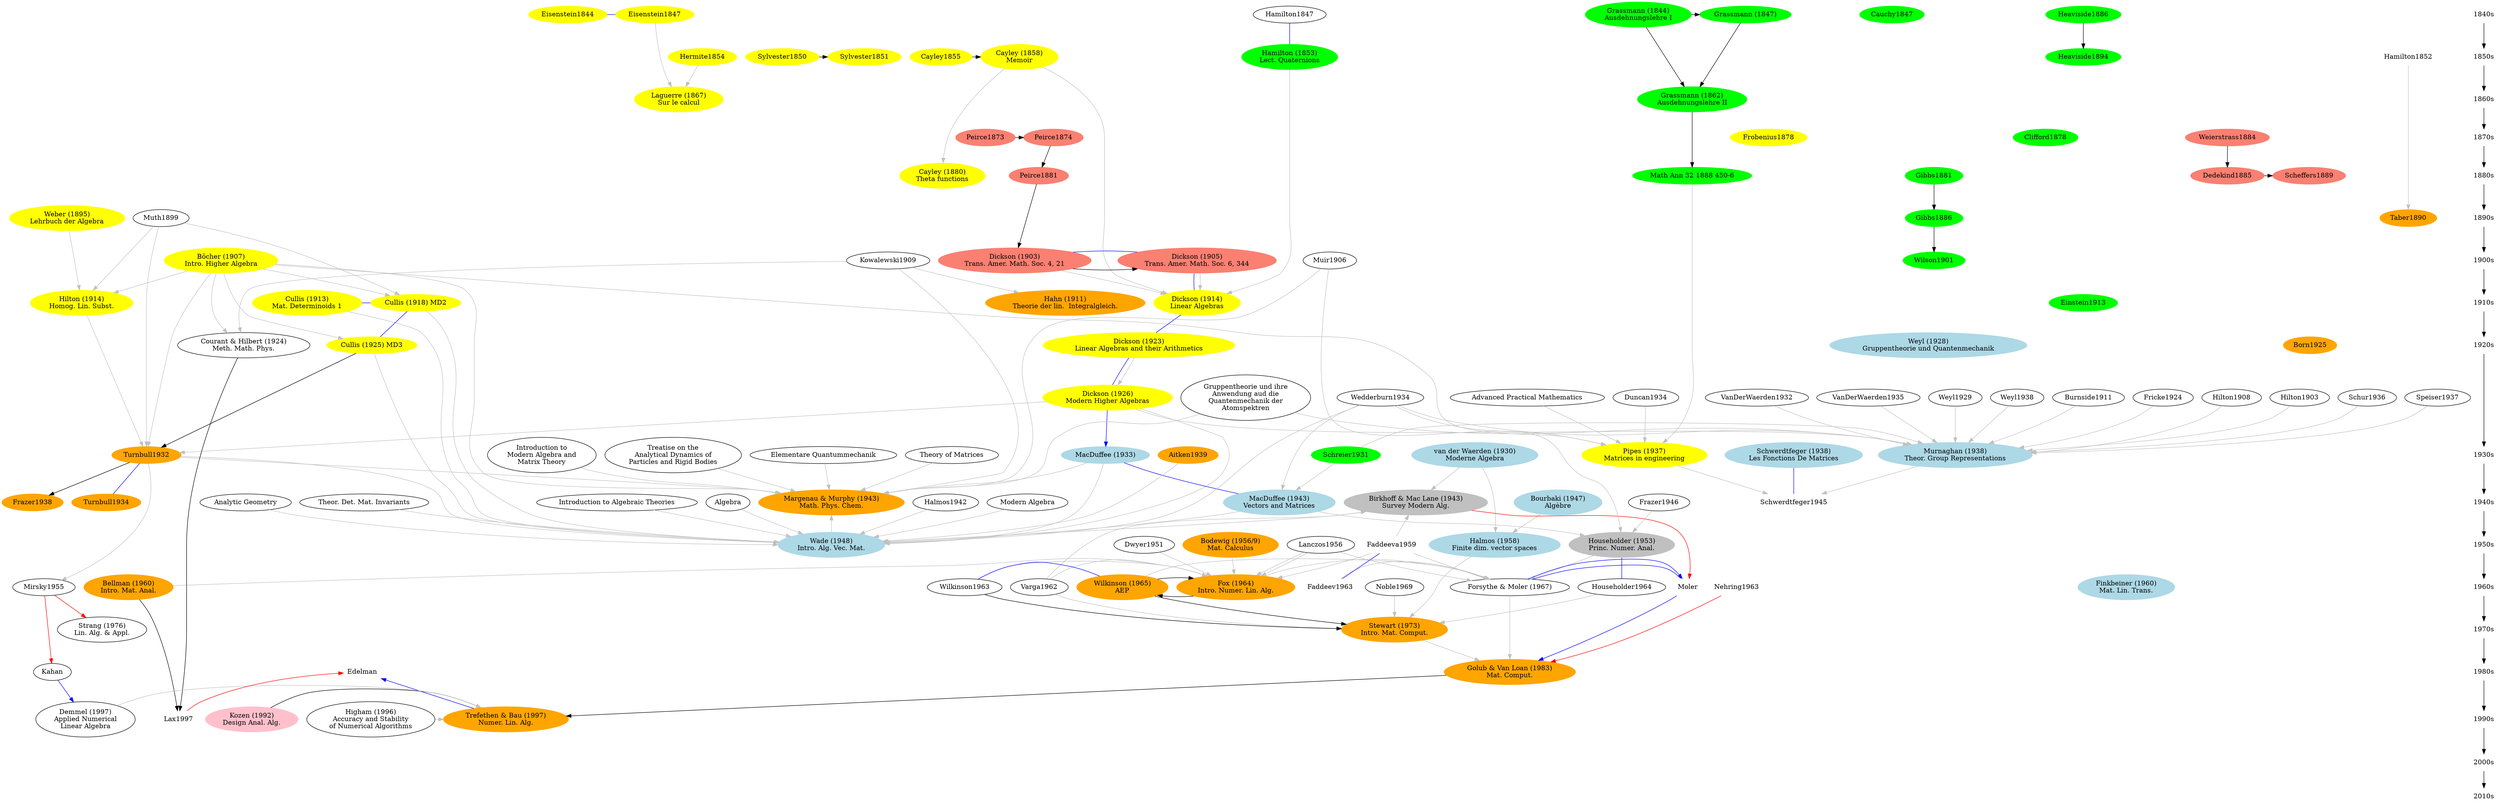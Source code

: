 digraph G {

    //Matrices only
    subgraph matricesonly {
        node [style=filled,color=yellow];
        Eisenstein1844;
        Eisenstein1847;
        Hermite1854;
        Sylvester1850 -> Sylvester1851;
        Cayley1855 -> Cayley1858;
        Laguerre1867 [label="Laguerre (1867)\nSur le calcul"];
        Frobenius1878;
        Weber1895 [label="Weber (1895)\nLehrbuch der Algebra"];
        Cullis1913 [label="Cullis (1913)\nMat. Determinoids 1"];
        Cullis1918 [label="Cullis (1918) MD2"];
        Cullis1925 [label="Cullis (1925) MD3"];
        Bocher1907 [label="Bôcher (1907)\nIntro. Higher Algebra"];
        Hilton1914 [label="Hilton (1914)\nHomog. Lin. Subst."];
        Cayley1858 [label="Cayley (1858)\nMemoir"];
        Cayley1880 [label="Cayley (1880)\nTheta functions"];
        Pipes1937 [label="Pipes (1937)\nMatrices in engineering"];
        Dickson1914 [label="Dickson (1914)\nLinear Algebras"];
        Dickson1923 [label="Dickson (1923)\nLinear Algebras and their Arithmetics"];
        Dickson1926 [label="Dickson (1926)\nModern Higher Algebras"];

    }

    //Vectors only
    subgraph vectorsonly {
        node [style=filled,color=green];
        Grassmann1844 [label="Grassmann (1844)\nAusdehnungslehre I"];
        Grassmann1847 [label="Grassmann (1847)"];
        Grassmann1862 [label="Grassmann (1862)\nAusdehnungslehre II"];
        Grassmann1844 -> Grassmann1847 -> Grassmann1862;
        Grassmann1844 -> Grassmann1862;

        Hamilton1853 [label="Hamilton (1853)\nLect. Quaternions"];

        Cauchy1847;
        Clifford1878;
        Peano1888;

        Grassmann1862 -> Peano1888;

        Gibbs1881 -> Gibbs1886 -> Wilson1901;
        Heaviside1886 -> Heaviside1894;

        Einstein1913;
        Schreier1931;
    }

    //Hypercomplex numbers
    subgraph hypercomplex {
        node [style=filled, color=salmon];
        Dickson1903 [label="Dickson (1903)\nTrans. Amer. Math. Soc. 4, 21"];
        Dickson1905 [label="Dickson (1905)\nTrans. Amer. Math. Soc. 6, 344"];
        Peirce1873 -> Peirce1874 -> Peirce1881;
        Weierstrass1884 -> Dedekind1885 -> Scheffers1889;
        Peirce1881 -> Dickson1903 -> Dickson1905;
    }

    //Vectors first
    subgraph vectorsfirst {
        node [style=filled,color=lightblue];
        Weyl1928 [label="Weyl (1928)\nGruppentheorie und Quantenmechanik"];
        VanDerWaerden1930 [label="van der Waerden (1930)\nModerne Algebra"];
        MacDuffee1933 [label="MacDuffee (1933)\n"];
        Schwerdtfeger1938 [label="Schwerdtfeger (1938)\nLes Fonctions De Matrices"];
        Murnaghan1938 [label="Murnaghan (1938)\nTheor. Group Representations"];
        MacDuffee1943 [label="MacDuffee (1943)\nVectors and Matrices"];
        Wade1948 [label="Wade (1948)\nIntro. Alg. Vec. Mat."];
        Halmos1958 [label="Halmos (1958)\nFinite dim. vector spaces"];
        Bourbaki1947 [label="Bourbaki (1947)\nAlgèbre"];
        Finkbeiner1960 [label="Finkbeiner (1960)\nMat. Lin. Trans."];
    }

    //Matrices first
    subgraph matricesfirst {
        node [style=filled,color=orange];
        Taber1890;
        Hahn1911 [label="Hahn (1911)\nTheorie der lin.  Integralgleich."];
        Born1925;
        Turnbull1932; //Or matrices only? Not sure
        Turnbull1934;
        Frazer1938;
        Aitken1939;
        Margenau1943 [label="Margenau & Murphy (1943)\nMath. Phys. Chem."];
        Fox1964 [label="Fox (1964)\nIntro. Numer. Lin. Alg."];
        Wilkinson1965 [label="Wilkinson (1965)\nAEP"];
        Bodewig1956 [label="Bodewig (1956/9)\nMat. Calculus"];
        Bellman1960 [label="Bellman (1960)\nIntro. Mat. Anal."];
        Stewart1973 [label="Stewart (1973)\nIntro. Mat. Comput."];
        Golub1983 [label="Golub & Van Loan (1983)\nMat. Comput."];
        Trefethen1997 [label="Trefethen & Bau (1997)\nNumer. Lin. Alg."];
    }

    //Hard to classify
    subgraph mixed {
        node [style=filled,color=grey];
        Birkhoff1941 [label="Birkhoff & Mac Lane (1943)\nSurvey Modern Alg."];
        Householder1953 [label="Householder (1953)\nPrinc. Numer. Anal."];
    }

    //CS books
    subgraph compsci {
        node [style=filled,color=pink];
        Kozen1992 [label="Kozen (1992)\nDesign Anal. Alg."];
        //Bibliography:
        //A. V. Aho, J. E. Hopcroft, and J. D. Ullman, The Design and Analysis
    //of Computer Algorithms. Addison-Wesley, 1975.
    //• M. R. Garey and D. S. Johnson, Computers and Intractibility: A Guide
    //to the Theory of NP-Completeness. w. H. Freeman, 1979.
    //• R. E. Tarjan, Data Structures and Network Algorithms. SIAM Regional
    //Conference Series in Applied Mathematics 44, 1983.
    }

    //Unknown
    Muth1899;
    Kowalewski1909;
    Courant1924 [label="Courant & Hilbert (1924)\nMeth. Math. Phys."];
    Muir1906;
    Noble1969;
    Dwyer1951;
    Frazer1946;
    Householder1964;
    Lanczos1956;
    Varga1962;
    Wilkinson1963;
    Forsythe1967 [label="Forsythe & Moler (1967)"];
    Strang1976 [label="Strang (1976)\nLin. Alg. & Appl."];
    Demmel1997 [label="Demmel (1997)\nApplied Numerical\nLinear Algebra"];
    Higham1996 [label="Higham (1996)\nAccuracy and Stability\nof Numerical Algorithms"];

    //Rank constraints
    subgraph timeline {
        node [shape=plaintext];
        edge [weight=100];
        "1840s"->
        "1850s" -> "1860s" -> "1870s" -> "1880s" -> "1890s" ->
        "1900s" -> "1910s" -> "1920s" -> "1930s" -> "1940s" ->
        "1950s" -> "1960s" -> "1970s" -> "1980s" -> "1990s" ->
        "2000s" -> "2010s";
        {rank = same; "1840s"; Eisenstein1844; Eisenstein1847;
            Grassmann1844; Grassmann1847;
            Cauchy1847;}
        {rank = same; "1850s"; Sylvester1850; Sylvester1851;
            Hamilton1852;
            Hamilton1853; Hermite1854; Cayley1855; Cayley1858;}
        {rank = same; "1860s"; Grassmann1862;}
        {rank = same; "1870s"; Peirce1873; Peirce1874; Clifford1878; Frobenius1878;};
        {rank = same; "1880s"; Cayley1880; Gibbs1881; Peirce1881;
            Dedekind1885; Scheffers1889;};
        {rank = same; "1890s"; Taber1890; Weber1895; Muth1899;}
        {rank = same; "1900s"; Wilson1901; Dickson1903; Dickson1905;
            Muir1906; Bocher1907; Kowalewski1909;}
        {rank = same; "1910s"; Hahn1911; Einstein1913; Cullis1913; Hilton1914; Cullis1918;}
        {rank = same; "1920s"; Courant1924; Cullis1925; Born1925; Weyl1928;}
        {rank = same; "1930s"; VanDerWaerden1930; Schreier1931;
         Turnbull1932; MacDuffee1933; Schwerdtfeger1938; Aitken1939; Pipes1937;
         Murnaghan1938;}
        {rank = same; "1940s"; Birkhoff1941; MacDuffee1943; Margenau1943;
            Schwerdtfeger1945; Frazer1946;}
        {rank = same; "1950s"; Householder1953; Lanczos1956; Halmos1958;
            Faddeeva1959;}
        {rank = same; "1960s"; Moler; Finkbeiner1960; Bellman1960; Varga1962;
            Faddeev1963; Nehring1963;
                Householder1964; Wilkinson1963; Wilkinson1965; Fox1964;
                Forsythe1967;}
        {rank = same; "1970s"; Strang1976; Stewart1973;}
        {rank = same; "1980s"; Edelman; Golub1983;}
        {rank = same; "1990s"; Kozen1992; Higham1996; Demmel1997; Lax1997;
            Trefethen1997;}
    }


    //Same author relations
    subgraph sameperson{
        edge [arrowhead=none, color=blue];
        Eisenstein1844 -> Eisenstein1847;
        Hamilton1847 -> Hamilton1853;
        Cullis1913 -> Cullis1918 -> Cullis1925;
        Turnbull1932 -> Turnbull1934;
        Dickson1903 -> Dickson1905 -> Dickson1914 -> Dickson1923 -> Dickson1926;
        MacDuffee1933 -> MacDuffee1943;
        Schwerdtfeger1938 -> Schwerdtfeger1945;
        Wilkinson1963 -> Wilkinson1965;
        Householder1953 -> Householder1964;
        Moler -> Forsythe1967;
        Faddeev1963 -> Faddeeva1959;
    }

    //PhD advisor-student relations
    subgraph studentships{
        edge [color=blue];
        Dickson1926 -> MacDuffee1933;
        Trefethen1997 -> Edelman;
        Kahan -> Demmel1997;
        Forsythe1967 -> Moler;
        Moler -> Golub1983; //Charles Van Loan
        // Forsythe1967 -> Varah;
        // Forsythe1967 -> Parlett1980;
    }

    //"Textbook in school" relations
    subgraph textbooks {
        edge [color=red];
        Lax1997 -> Edelman; //Actually 0th edition
        Mirsky1955 -> Strang1976;
        Mirsky1955 -> Kahan;
        Nehring1963 -> Golub1983;
        Birkhoff1941 -> Moler; //Actually 1953 edition
    }

    //"Influential" relations
    subgraph citations {
        Cullis1925 -> Turnbull1932 -> Frazer1938;

        Fox1964 -> Wilkinson1965;
        Wilkinson1965 -> Fox1964;

        Wilkinson1963 -> Stewart1973;
        Wilkinson1965 -> Stewart1973;

        Courant1924 -> Lax1997; //Probably 1953 English edition
        Bellman1960 -> Lax1997; //Cited 1970 edition

        Golub1983 -> Trefethen1997;
        Kozen1992 -> Trefethen1997;

        //To look up??
        //Anne Greenbaum
    }

    //Citation relations
    subgraph citations {
        edge [color=grey];

        Eisenstein1847 -> Laguerre1867;
        Hermite1854 -> Laguerre1867;

        Cayley1858 -> Cayley1880;

        Hamilton1852 -> Taber1890;

        //Works of Fredholm, Goursat? -> Hahn1911;
        Kowalewski1909 -> Hahn1911;

        Muth1899 -> Hilton1914;
        Weber1895 -> Hilton1914; //Cited 2/e 1898
        Bocher1907 -> Hilton1914;

        Bocher1907 -> Cullis1918;
        //Heffter and Koehler's Lehrbuch der Analytischen geometrie -> Cullis1918;
        Muth1899 -> Cullis1918;
        //Netto' Vorlusunger über Algebra -> Cullis1918;
        //Veronese Fondamenti di geometric a piu dimensioni,
        //Whitehead's Universal Algebra -> Cullis1918;

        Bocher1907 -> Cullis1925;
        //HJS Mith, Hermite, Stickelberger, S. Cantor, K. Hinsel
        //Kronecker and Hensel Theorie der Determnanten
        //Some papers by Frobenius, Sylvester, Cayley
        // Muir's History of the Theory of Determinants



        Hamilton1853 -> Dickson1914;
        Cayley1858 -> Dickson1914;
        Dickson1903 -> Dickson1914;
        Dickson1905 -> Dickson1914;


        Kowalewski1909 -> Courant1924;
        Bocher1907 -> Courant1924;

        Dickson1923 -> Dickson1926;

        Muth1899 -> Turnbull1932;
        Bocher1907 -> Turnbull1932;
        Hilton1914 -> Turnbull1932;
        Dickson1926 -> Turnbull1932;

        Wedderburn1934 -> Pipes1937;
        Bocher1907 -> Pipes1937;
        Peano1888 [label="Math Ann 32 1888 450-6"];
        Peano1888 -> Pipes1937;
        Cowley [label="Advanced Practical Mathematics"];
        Cowley -> Pipes1937;
        Duncan1934 -> Pipes1937;

        Burnside1911 -> Murnaghan1938;
        Dickson1926 -> Murnaghan1938;
        Fricke1924 -> Murnaghan1938;
        Hilton1908 -> Murnaghan1938; //Groups
        Hilton1903 -> Murnaghan1938; //Groups
        Schreier1931 -> Murnaghan1938;
        Schur1936 -> Murnaghan1938;
        Speiser1937 -> Murnaghan1938;
        VanDerWaerden1932 -> Murnaghan1938;
        VanDerWaerden1935 -> Murnaghan1938;
        Wedderburn1934 -> Murnaghan1938;
        Weyl1929 -> Murnaghan1938; //Actually cited 1931 endlish
        Weyl1938 -> Murnaghan1938;
        Wigner1931 -> Murnaghan1938;


        VanDerWaerden1930 -> Birkhoff1941;
        Varga1962 -> Birkhoff1941; //Actually cited by 1977 4/e
        Faddeeva1959 -> Birkhoff1941; //Actually cited by 1977 4/e

        Schreier1931 -> MacDuffee1943;
        Wedderburn1934 -> MacDuffee1943;

        Muir1906 -> Margenau1943;
        Bocher1907 -> Margenau1943;
        Turnbull1932 -> Margenau1943;
        Whittaker1927 -> Margenau1943;
        Born1930 -> Margenau1943;
        Wigner1931 -> Margenau1943;
        Kowalewski1909 -> Margenau1943; //Cited 3/e, 1942
        MacDuffee1933 -> Margenau1943;
        Perlis1952 -> Margenau1943; //Cited by 2/e
        Schreier1950 -> Margenau1943; //Cited by 2/e
        Wade1948 -> Margenau1943; //Cited 2/e 1951 by Margenau 2/e 1955
        Whittaker1927 [label="Treatise on the\nAnalytical Dynamics of\nParticles and Rigid Bodies"] // Discussion of normal coordinates.
        Born1930 [label="Elementare Quantummechanik"];
        Wigner1931 [label="Gruppentheorie und ihre\nAnwendung aud die\nQuantenmechanik der\nAtomspektren"]
        Schreier1950 [label="Introduction to\nModern Algebra and\nMatrix Theory"];
        Perlis1952 [label="Theory of Matrices"];

        Pipes1937 -> Schwerdtfeger1945;
        Murnaghan1938 -> Schwerdtfeger1945;

        Aitken1939 -> Wade1948;
        Albert1940 [label="Introduction to Algebraic Theories"];
        Birkhoff1941 -> Wade1948;
        Albert1940 -> Wade1948;
        Cullis1913 -> Wade1948;
        Cullis1918 -> Wade1948;
        Cullis1925 -> Wade1948;
        Dickson1926 -> Wade1948;
        Ferrar1941 -> Wade1948;
        Ferrar1941 [label="Algebra"];
        Halmos1942 -> Wade1948;
        Johnston1944 [label="Modern Algebra"];
        Johnston1944 -> Wade1948;
        MacDuffee1933 -> Wade1948; //cited 1946 2/e
        MacDuffee1943 -> Wade1948;
        Murnaghan1946 -> Wade1948;
        Murnaghan1946 [label="Analytic Geometry"];
        Turnbull1929 -> Wade1948;
        Turnbull1929 [label="Theor. Det. Mat. Invariants"];
        Turnbull1932 -> Wade1948;
        Wedderburn1934 -> Wade1948;

        Muir1906 -> Householder1953;
        MacDuffee1943 -> Householder1953;
        Frazer1946 -> Householder1953;

        Turnbull1932 -> Mirsky1955;

        VanDerWaerden1930 -> Halmos1958; //Cited 1953 edition
        Bourbaki1947 -> Halmos1958;

        Varga1962 -> Fox1964;
        Lanczos1956 -> Fox1964;
        Dwyer1951 -> Fox1964;
        Faddeeva1959 -> Fox1964;
        Wilkinson1963 -> Fox1964;
        Lanczos1956 -> Fox1964;
        Bodewig1956 -> Fox1964; //Actually 1959 edition
        Bellman1960 -> Fox1964;

        Faddeev1963 -> Forsythe1967;
        Faddeeva1959 -> Forsythe1967;
        Lanczos1956 -> Forsythe1967;
        Householder1953 -> Forsythe1967;
        Wilkinson1965 -> Forsythe1967;
        Fox1964 -> Forsythe1967;

        Noble1969 -> Stewart1973;
        Halmos1958 -> Stewart1973;
        Householder1964 -> Stewart1973;
        Varga1962 -> Stewart1973;


        Forsythe1967 -> Golub1983;
        Stewart1973 -> Golub1983;

        Higham1996 -> Trefethen1997;
        Demmel1997 -> Trefethen1997;
    }
}
